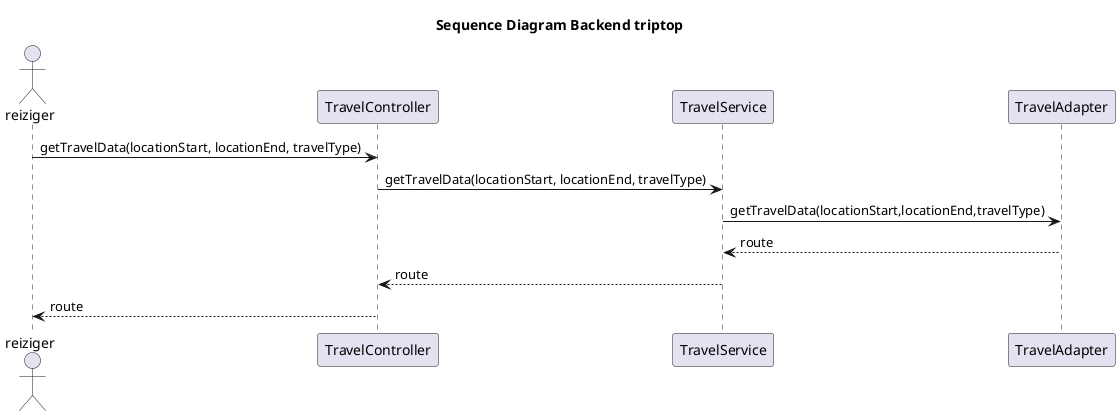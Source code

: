 @startuml
title Sequence Diagram Backend triptop
actor reiziger
participant "TravelController" as Controller
participant "TravelService" as Service
participant "TravelAdapter" as Adapter


reiziger -> Controller: getTravelData(locationStart, locationEnd, travelType)
Controller -> Service: getTravelData(locationStart, locationEnd, travelType)
Service ->  Adapter: getTravelData(locationStart,locationEnd,travelType)
Adapter --> Service: route
Service --> Controller: route
Controller --> reiziger: route


@enduml
